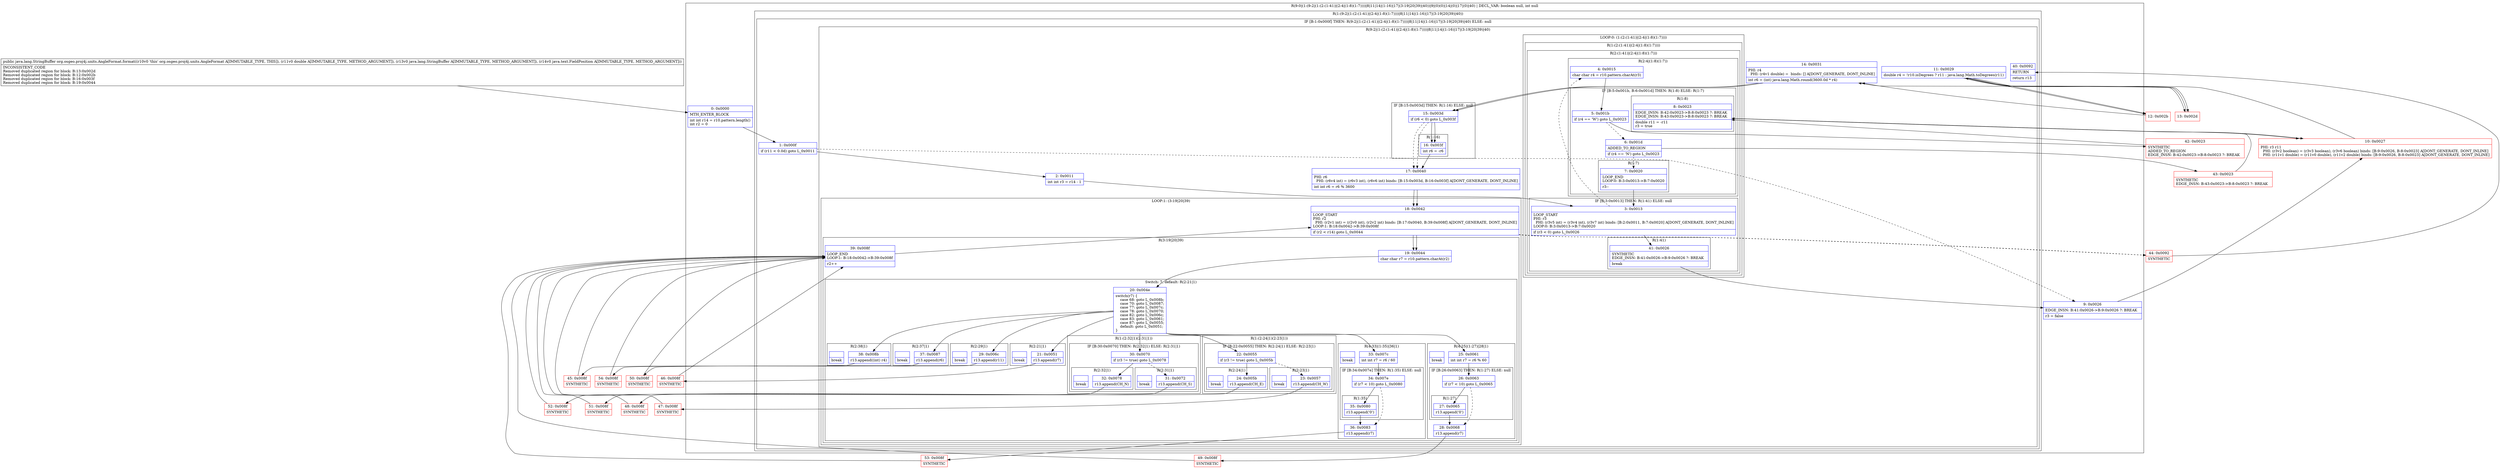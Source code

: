 digraph "CFG fororg.osgeo.proj4j.units.AngleFormat.format(DLjava\/lang\/StringBuffer;Ljava\/text\/FieldPosition;)Ljava\/lang\/StringBuffer;" {
subgraph cluster_Region_1506446039 {
label = "R(9:0|(1:(9:2|(1:(2:(1:41)|(2:4|(1:8)(1:7))))|8|11|14|(1:16)|17|(3:19|20|39)|40))|9|(0)(0)|14|(0)|17|(0)|40) | DECL_VAR: boolean null, int null\l";
node [shape=record,color=blue];
Node_0 [shape=record,label="{0\:\ 0x0000|MTH_ENTER_BLOCK\l|int int r14 = r10.pattern.length()\lint r2 = 0\l}"];
subgraph cluster_Region_689687820 {
label = "R(1:(9:2|(1:(2:(1:41)|(2:4|(1:8)(1:7))))|8|11|14|(1:16)|17|(3:19|20|39)|40))";
node [shape=record,color=blue];
subgraph cluster_IfRegion_6561572 {
label = "IF [B:1:0x000f] THEN: R(9:2|(1:(2:(1:41)|(2:4|(1:8)(1:7))))|8|11|14|(1:16)|17|(3:19|20|39)|40) ELSE: null";
node [shape=record,color=blue];
Node_1 [shape=record,label="{1\:\ 0x000f|if (r11 \< 0.0d) goto L_0x0011\l}"];
subgraph cluster_Region_874279253 {
label = "R(9:2|(1:(2:(1:41)|(2:4|(1:8)(1:7))))|8|11|14|(1:16)|17|(3:19|20|39)|40)";
node [shape=record,color=blue];
Node_2 [shape=record,label="{2\:\ 0x0011|int int r3 = r14 \- 1\l}"];
subgraph cluster_LoopRegion_1923178880 {
label = "LOOP:0: (1:(2:(1:41)|(2:4|(1:8)(1:7))))";
node [shape=record,color=blue];
subgraph cluster_Region_111116491 {
label = "R(1:(2:(1:41)|(2:4|(1:8)(1:7))))";
node [shape=record,color=blue];
subgraph cluster_Region_1906007737 {
label = "R(2:(1:41)|(2:4|(1:8)(1:7)))";
node [shape=record,color=blue];
subgraph cluster_IfRegion_1290276345 {
label = "IF [B:3:0x0013] THEN: R(1:41) ELSE: null";
node [shape=record,color=blue];
Node_3 [shape=record,label="{3\:\ 0x0013|LOOP_START\lPHI: r3 \l  PHI: (r3v5 int) = (r3v4 int), (r3v7 int) binds: [B:2:0x0011, B:7:0x0020] A[DONT_GENERATE, DONT_INLINE]\lLOOP:0: B:3:0x0013\-\>B:7:0x0020\l|if (r3 \< 0) goto L_0x0026\l}"];
subgraph cluster_Region_1361506961 {
label = "R(1:41)";
node [shape=record,color=blue];
Node_41 [shape=record,label="{41\:\ 0x0026|SYNTHETIC\lEDGE_INSN: B:41:0x0026\-\>B:9:0x0026 ?: BREAK  \l|break\l}"];
}
}
subgraph cluster_Region_1453825492 {
label = "R(2:4|(1:8)(1:7))";
node [shape=record,color=blue];
Node_4 [shape=record,label="{4\:\ 0x0015|char char r4 = r10.pattern.charAt(r3)\l}"];
subgraph cluster_IfRegion_2065809577 {
label = "IF [B:5:0x001b, B:6:0x001d] THEN: R(1:8) ELSE: R(1:7)";
node [shape=record,color=blue];
Node_5 [shape=record,label="{5\:\ 0x001b|if (r4 == 'W') goto L_0x0023\l}"];
Node_6 [shape=record,label="{6\:\ 0x001d|ADDED_TO_REGION\l|if (r4 == 'N') goto L_0x0023\l}"];
subgraph cluster_Region_1318687764 {
label = "R(1:8)";
node [shape=record,color=blue];
Node_8 [shape=record,label="{8\:\ 0x0023|EDGE_INSN: B:42:0x0023\-\>B:8:0x0023 ?: BREAK  \lEDGE_INSN: B:43:0x0023\-\>B:8:0x0023 ?: BREAK  \l|double r11 = \-r11\lr3 = true\l}"];
}
subgraph cluster_Region_1138631230 {
label = "R(1:7)";
node [shape=record,color=blue];
Node_7 [shape=record,label="{7\:\ 0x0020|LOOP_END\lLOOP:0: B:3:0x0013\-\>B:7:0x0020\l|r3\-\-\l}"];
}
}
}
}
}
}
Node_8 [shape=record,label="{8\:\ 0x0023|EDGE_INSN: B:42:0x0023\-\>B:8:0x0023 ?: BREAK  \lEDGE_INSN: B:43:0x0023\-\>B:8:0x0023 ?: BREAK  \l|double r11 = \-r11\lr3 = true\l}"];
Node_11 [shape=record,label="{11\:\ 0x0029|double r4 = !r10.isDegrees ? r11 : java.lang.Math.toDegrees(r11)\l}"];
Node_14 [shape=record,label="{14\:\ 0x0031|PHI: r4 \l  PHI: (r4v1 double) =  binds: [] A[DONT_GENERATE, DONT_INLINE]\l|int r6 = (int) java.lang.Math.round(3600.0d * r4)\l}"];
subgraph cluster_IfRegion_1797185059 {
label = "IF [B:15:0x003d] THEN: R(1:16) ELSE: null";
node [shape=record,color=blue];
Node_15 [shape=record,label="{15\:\ 0x003d|if (r6 \< 0) goto L_0x003f\l}"];
subgraph cluster_Region_1764089383 {
label = "R(1:16)";
node [shape=record,color=blue];
Node_16 [shape=record,label="{16\:\ 0x003f|int r6 = \-r6\l}"];
}
}
Node_17 [shape=record,label="{17\:\ 0x0040|PHI: r6 \l  PHI: (r6v4 int) = (r6v3 int), (r6v6 int) binds: [B:15:0x003d, B:16:0x003f] A[DONT_GENERATE, DONT_INLINE]\l|int int r6 = r6 % 3600\l}"];
subgraph cluster_LoopRegion_634406713 {
label = "LOOP:1: (3:19|20|39)";
node [shape=record,color=blue];
Node_18 [shape=record,label="{18\:\ 0x0042|LOOP_START\lPHI: r2 \l  PHI: (r2v1 int) = (r2v0 int), (r2v2 int) binds: [B:17:0x0040, B:39:0x008f] A[DONT_GENERATE, DONT_INLINE]\lLOOP:1: B:18:0x0042\-\>B:39:0x008f\l|if (r2 \< r14) goto L_0x0044\l}"];
subgraph cluster_Region_433641635 {
label = "R(3:19|20|39)";
node [shape=record,color=blue];
Node_19 [shape=record,label="{19\:\ 0x0044|char char r7 = r10.pattern.charAt(r2)\l}"];
subgraph cluster_SwitchRegion_1910419763 {
label = "Switch: 7, default: R(2:21|1)";
node [shape=record,color=blue];
Node_20 [shape=record,label="{20\:\ 0x004e|switch(r7) \{\l    case 68: goto L_0x008b;\l    case 70: goto L_0x0087;\l    case 77: goto L_0x007c;\l    case 78: goto L_0x0070;\l    case 82: goto L_0x006c;\l    case 83: goto L_0x0061;\l    case 87: goto L_0x0055;\l    default: goto L_0x0051;\l\}\l}"];
subgraph cluster_Region_921114008 {
label = "R(2:38|1)";
node [shape=record,color=blue];
Node_38 [shape=record,label="{38\:\ 0x008b|r13.append((int) r4)\l}"];
Node_InsnContainer_686961748 [shape=record,label="{|break\l}"];
}
subgraph cluster_Region_864101815 {
label = "R(2:37|1)";
node [shape=record,color=blue];
Node_37 [shape=record,label="{37\:\ 0x0087|r13.append(r6)\l}"];
Node_InsnContainer_1385263193 [shape=record,label="{|break\l}"];
}
subgraph cluster_Region_1947336966 {
label = "R(4:33|(1:35)|36|1)";
node [shape=record,color=blue];
Node_33 [shape=record,label="{33\:\ 0x007c|int int r7 = r6 \/ 60\l}"];
subgraph cluster_IfRegion_800504940 {
label = "IF [B:34:0x007e] THEN: R(1:35) ELSE: null";
node [shape=record,color=blue];
Node_34 [shape=record,label="{34\:\ 0x007e|if (r7 \< 10) goto L_0x0080\l}"];
subgraph cluster_Region_2035585572 {
label = "R(1:35)";
node [shape=record,color=blue];
Node_35 [shape=record,label="{35\:\ 0x0080|r13.append('0')\l}"];
}
}
Node_36 [shape=record,label="{36\:\ 0x0083|r13.append(r7)\l}"];
Node_InsnContainer_528504293 [shape=record,label="{|break\l}"];
}
subgraph cluster_Region_644453077 {
label = "R(1:(2:32|1)(2:31|1))";
node [shape=record,color=blue];
subgraph cluster_IfRegion_2133011961 {
label = "IF [B:30:0x0070] THEN: R(2:32|1) ELSE: R(2:31|1)";
node [shape=record,color=blue];
Node_30 [shape=record,label="{30\:\ 0x0070|if (r3 != true) goto L_0x0078\l}"];
subgraph cluster_Region_574309771 {
label = "R(2:32|1)";
node [shape=record,color=blue];
Node_32 [shape=record,label="{32\:\ 0x0078|r13.append(CH_N)\l}"];
Node_InsnContainer_1057559380 [shape=record,label="{|break\l}"];
}
subgraph cluster_Region_1427951962 {
label = "R(2:31|1)";
node [shape=record,color=blue];
Node_31 [shape=record,label="{31\:\ 0x0072|r13.append(CH_S)\l}"];
Node_InsnContainer_867590885 [shape=record,label="{|break\l}"];
}
}
}
subgraph cluster_Region_1264152069 {
label = "R(2:29|1)";
node [shape=record,color=blue];
Node_29 [shape=record,label="{29\:\ 0x006c|r13.append(r11)\l}"];
Node_InsnContainer_1019041673 [shape=record,label="{|break\l}"];
}
subgraph cluster_Region_1767913057 {
label = "R(4:25|(1:27)|28|1)";
node [shape=record,color=blue];
Node_25 [shape=record,label="{25\:\ 0x0061|int int r7 = r6 % 60\l}"];
subgraph cluster_IfRegion_1192051909 {
label = "IF [B:26:0x0063] THEN: R(1:27) ELSE: null";
node [shape=record,color=blue];
Node_26 [shape=record,label="{26\:\ 0x0063|if (r7 \< 10) goto L_0x0065\l}"];
subgraph cluster_Region_253286213 {
label = "R(1:27)";
node [shape=record,color=blue];
Node_27 [shape=record,label="{27\:\ 0x0065|r13.append('0')\l}"];
}
}
Node_28 [shape=record,label="{28\:\ 0x0068|r13.append(r7)\l}"];
Node_InsnContainer_255405321 [shape=record,label="{|break\l}"];
}
subgraph cluster_Region_252724141 {
label = "R(1:(2:24|1)(2:23|1))";
node [shape=record,color=blue];
subgraph cluster_IfRegion_1497849049 {
label = "IF [B:22:0x0055] THEN: R(2:24|1) ELSE: R(2:23|1)";
node [shape=record,color=blue];
Node_22 [shape=record,label="{22\:\ 0x0055|if (r3 != true) goto L_0x005b\l}"];
subgraph cluster_Region_279710283 {
label = "R(2:24|1)";
node [shape=record,color=blue];
Node_24 [shape=record,label="{24\:\ 0x005b|r13.append(CH_E)\l}"];
Node_InsnContainer_1446722610 [shape=record,label="{|break\l}"];
}
subgraph cluster_Region_1538982003 {
label = "R(2:23|1)";
node [shape=record,color=blue];
Node_23 [shape=record,label="{23\:\ 0x0057|r13.append(CH_W)\l}"];
Node_InsnContainer_947469897 [shape=record,label="{|break\l}"];
}
}
}
subgraph cluster_Region_1271434786 {
label = "R(2:21|1)";
node [shape=record,color=blue];
Node_21 [shape=record,label="{21\:\ 0x0051|r13.append(r7)\l}"];
Node_InsnContainer_1224185183 [shape=record,label="{|break\l}"];
}
}
Node_39 [shape=record,label="{39\:\ 0x008f|LOOP_END\lLOOP:1: B:18:0x0042\-\>B:39:0x008f\l|r2++\l}"];
}
}
Node_40 [shape=record,label="{40\:\ 0x0092|RETURN\l|return r13\l}"];
}
}
}
Node_9 [shape=record,label="{9\:\ 0x0026|EDGE_INSN: B:41:0x0026\-\>B:9:0x0026 ?: BREAK  \l|r3 = false\l}"];
subgraph cluster_IfRegion_1767369585 {
label = "IF [B:11:0x0029] THEN: R(0) ELSE: R(0)";
node [shape=record,color=blue];
Node_11 [shape=record,label="{11\:\ 0x0029|double r4 = !r10.isDegrees ? r11 : java.lang.Math.toDegrees(r11)\l}"];
subgraph cluster_Region_1193470687 {
label = "R(0)";
node [shape=record,color=blue];
}
subgraph cluster_Region_1142538960 {
label = "R(0)";
node [shape=record,color=blue];
}
}
Node_14 [shape=record,label="{14\:\ 0x0031|PHI: r4 \l  PHI: (r4v1 double) =  binds: [] A[DONT_GENERATE, DONT_INLINE]\l|int r6 = (int) java.lang.Math.round(3600.0d * r4)\l}"];
subgraph cluster_IfRegion_1027914834 {
label = "IF [B:15:0x003d] THEN: R(0) ELSE: null";
node [shape=record,color=blue];
Node_15 [shape=record,label="{15\:\ 0x003d|if (r6 \< 0) goto L_0x003f\l}"];
subgraph cluster_Region_895690604 {
label = "R(0)";
node [shape=record,color=blue];
}
}
Node_17 [shape=record,label="{17\:\ 0x0040|PHI: r6 \l  PHI: (r6v4 int) = (r6v3 int), (r6v6 int) binds: [B:15:0x003d, B:16:0x003f] A[DONT_GENERATE, DONT_INLINE]\l|int int r6 = r6 % 3600\l}"];
subgraph cluster_LoopRegion_340358351 {
label = "LOOP:1: (0)";
node [shape=record,color=blue];
Node_18 [shape=record,label="{18\:\ 0x0042|LOOP_START\lPHI: r2 \l  PHI: (r2v1 int) = (r2v0 int), (r2v2 int) binds: [B:17:0x0040, B:39:0x008f] A[DONT_GENERATE, DONT_INLINE]\lLOOP:1: B:18:0x0042\-\>B:39:0x008f\l|if (r2 \< r14) goto L_0x0044\l}"];
subgraph cluster_Region_1103761906 {
label = "R(0)";
node [shape=record,color=blue];
}
}
Node_40 [shape=record,label="{40\:\ 0x0092|RETURN\l|return r13\l}"];
}
Node_10 [shape=record,color=red,label="{10\:\ 0x0027|PHI: r3 r11 \l  PHI: (r3v2 boolean) = (r3v3 boolean), (r3v6 boolean) binds: [B:9:0x0026, B:8:0x0023] A[DONT_GENERATE, DONT_INLINE]\l  PHI: (r11v1 double) = (r11v0 double), (r11v2 double) binds: [B:9:0x0026, B:8:0x0023] A[DONT_GENERATE, DONT_INLINE]\l}"];
Node_12 [shape=record,color=red,label="{12\:\ 0x002b}"];
Node_13 [shape=record,color=red,label="{13\:\ 0x002d}"];
Node_42 [shape=record,color=red,label="{42\:\ 0x0023|SYNTHETIC\lADDED_TO_REGION\lEDGE_INSN: B:42:0x0023\-\>B:8:0x0023 ?: BREAK  \l}"];
Node_43 [shape=record,color=red,label="{43\:\ 0x0023|SYNTHETIC\lEDGE_INSN: B:43:0x0023\-\>B:8:0x0023 ?: BREAK  \l}"];
Node_44 [shape=record,color=red,label="{44\:\ 0x0092|SYNTHETIC\l}"];
Node_45 [shape=record,color=red,label="{45\:\ 0x008f|SYNTHETIC\l}"];
Node_46 [shape=record,color=red,label="{46\:\ 0x008f|SYNTHETIC\l}"];
Node_47 [shape=record,color=red,label="{47\:\ 0x008f|SYNTHETIC\l}"];
Node_48 [shape=record,color=red,label="{48\:\ 0x008f|SYNTHETIC\l}"];
Node_49 [shape=record,color=red,label="{49\:\ 0x008f|SYNTHETIC\l}"];
Node_50 [shape=record,color=red,label="{50\:\ 0x008f|SYNTHETIC\l}"];
Node_51 [shape=record,color=red,label="{51\:\ 0x008f|SYNTHETIC\l}"];
Node_52 [shape=record,color=red,label="{52\:\ 0x008f|SYNTHETIC\l}"];
Node_53 [shape=record,color=red,label="{53\:\ 0x008f|SYNTHETIC\l}"];
Node_54 [shape=record,color=red,label="{54\:\ 0x008f|SYNTHETIC\l}"];
MethodNode[shape=record,label="{public java.lang.StringBuffer org.osgeo.proj4j.units.AngleFormat.format((r10v0 'this' org.osgeo.proj4j.units.AngleFormat A[IMMUTABLE_TYPE, THIS]), (r11v0 double A[IMMUTABLE_TYPE, METHOD_ARGUMENT]), (r13v0 java.lang.StringBuffer A[IMMUTABLE_TYPE, METHOD_ARGUMENT]), (r14v0 java.text.FieldPosition A[IMMUTABLE_TYPE, METHOD_ARGUMENT]))  | INCONSISTENT_CODE\lRemoved duplicated region for block: B:13:0x002d \lRemoved duplicated region for block: B:12:0x002b \lRemoved duplicated region for block: B:16:0x003f \lRemoved duplicated region for block: B:19:0x0044 \l}"];
MethodNode -> Node_0;
Node_0 -> Node_1;
Node_1 -> Node_2;
Node_1 -> Node_9[style=dashed];
Node_2 -> Node_3;
Node_3 -> Node_4[style=dashed];
Node_3 -> Node_41;
Node_41 -> Node_9;
Node_4 -> Node_5;
Node_5 -> Node_6[style=dashed];
Node_5 -> Node_42;
Node_6 -> Node_7[style=dashed];
Node_6 -> Node_43;
Node_8 -> Node_10;
Node_7 -> Node_3;
Node_8 -> Node_10;
Node_11 -> Node_12;
Node_11 -> Node_13;
Node_14 -> Node_15;
Node_15 -> Node_16;
Node_15 -> Node_17[style=dashed];
Node_16 -> Node_17;
Node_17 -> Node_18;
Node_18 -> Node_19;
Node_18 -> Node_44[style=dashed];
Node_19 -> Node_20;
Node_20 -> Node_21;
Node_20 -> Node_22;
Node_20 -> Node_25;
Node_20 -> Node_29;
Node_20 -> Node_30;
Node_20 -> Node_33;
Node_20 -> Node_37;
Node_20 -> Node_38;
Node_38 -> Node_45;
Node_37 -> Node_54;
Node_33 -> Node_34;
Node_34 -> Node_35;
Node_34 -> Node_36[style=dashed];
Node_35 -> Node_36;
Node_36 -> Node_53;
Node_30 -> Node_31[style=dashed];
Node_30 -> Node_32;
Node_32 -> Node_52;
Node_31 -> Node_51;
Node_29 -> Node_50;
Node_25 -> Node_26;
Node_26 -> Node_27;
Node_26 -> Node_28[style=dashed];
Node_27 -> Node_28;
Node_28 -> Node_49;
Node_22 -> Node_23[style=dashed];
Node_22 -> Node_24;
Node_24 -> Node_48;
Node_23 -> Node_47;
Node_21 -> Node_46;
Node_39 -> Node_18;
Node_9 -> Node_10;
Node_11 -> Node_12;
Node_11 -> Node_13;
Node_14 -> Node_15;
Node_15 -> Node_16;
Node_15 -> Node_17[style=dashed];
Node_17 -> Node_18;
Node_18 -> Node_19;
Node_18 -> Node_44[style=dashed];
Node_10 -> Node_11;
Node_12 -> Node_14;
Node_13 -> Node_14;
Node_42 -> Node_8;
Node_43 -> Node_8;
Node_44 -> Node_40;
Node_45 -> Node_39;
Node_46 -> Node_39;
Node_47 -> Node_39;
Node_48 -> Node_39;
Node_49 -> Node_39;
Node_50 -> Node_39;
Node_51 -> Node_39;
Node_52 -> Node_39;
Node_53 -> Node_39;
Node_54 -> Node_39;
}

